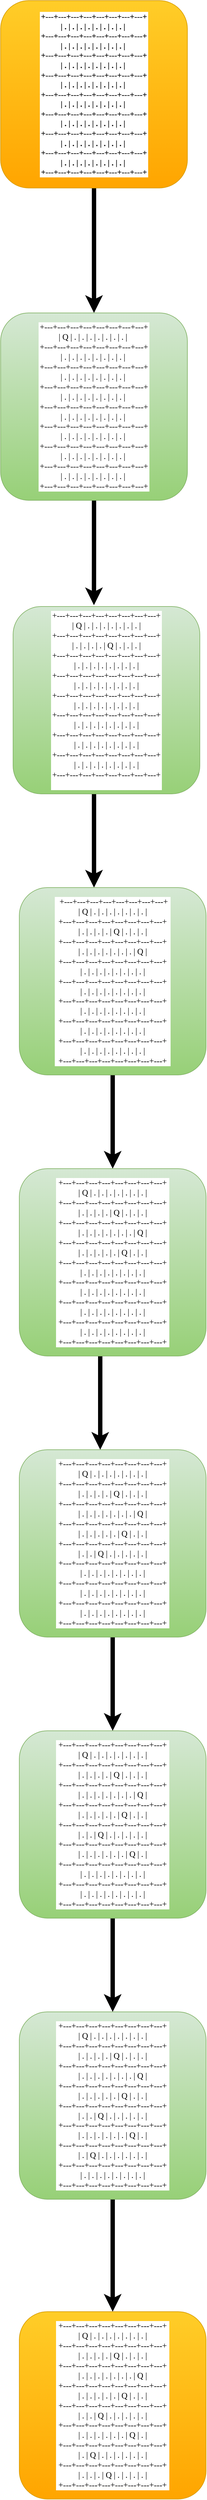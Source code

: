 <mxfile version="24.1.0" type="device">
  <diagram name="Page-1" id="lQq1lRdGTu987LEh8UeJ">
    <mxGraphModel dx="4320" dy="2580" grid="1" gridSize="10" guides="1" tooltips="1" connect="1" arrows="1" fold="1" page="1" pageScale="1" pageWidth="850" pageHeight="1100" math="0" shadow="0">
      <root>
        <mxCell id="0" />
        <mxCell id="1" parent="0" />
        <mxCell id="4W7v8GwF1WLgpCRjOkIm-2" style="edgeStyle=orthogonalEdgeStyle;rounded=0;orthogonalLoop=1;jettySize=auto;html=1;entryX=0.5;entryY=0;entryDx=0;entryDy=0;strokeWidth=7;" edge="1" parent="1" source="v4ZDc3-o21Q33p204Lgi-1" target="v4ZDc3-o21Q33p204Lgi-5">
          <mxGeometry relative="1" as="geometry" />
        </mxCell>
        <mxCell id="v4ZDc3-o21Q33p204Lgi-1" value="&lt;div style=&quot;background-color: rgb(255, 255, 255); padding: 0px 2px; font-size: 13px;&quot;&gt;&lt;div style=&quot;font-family: Consolas; font-size: 13px; white-space: pre;&quot;&gt;&lt;p style=&quot;margin: 0px; font-size: 13px;&quot;&gt;+---+---+---+---+---+---+---+---+&lt;/p&gt;&lt;p style=&quot;margin: 0px; font-size: 13px;&quot;&gt;| . | . | . | . | . | . | . | . | &lt;/p&gt;&lt;p style=&quot;margin: 0px; font-size: 13px;&quot;&gt;+---+---+---+---+---+---+---+---+&lt;/p&gt;&lt;p style=&quot;margin: 0px; font-size: 13px;&quot;&gt;| . | . | . | . | . | . | . | . | &lt;/p&gt;&lt;p style=&quot;margin: 0px; font-size: 13px;&quot;&gt;+---+---+---+---+---+---+---+---+&lt;/p&gt;&lt;p style=&quot;margin: 0px; font-size: 13px;&quot;&gt;| . | . | . | . | . | . | . | . | &lt;/p&gt;&lt;p style=&quot;margin: 0px; font-size: 13px;&quot;&gt;+---+---+---+---+---+---+---+---+&lt;/p&gt;&lt;p style=&quot;margin: 0px; font-size: 13px;&quot;&gt;| . | . | . | . | . | . | . | . | &lt;/p&gt;&lt;p style=&quot;margin: 0px; font-size: 13px;&quot;&gt;+---+---+---+---+---+---+---+---+&lt;/p&gt;&lt;p style=&quot;margin: 0px; font-size: 13px;&quot;&gt;| . | . | . | . | . | . | . | . | &lt;/p&gt;&lt;p style=&quot;margin: 0px; font-size: 13px;&quot;&gt;+---+---+---+---+---+---+---+---+&lt;/p&gt;&lt;p style=&quot;margin: 0px; font-size: 13px;&quot;&gt;| . | . | . | . | . | . | . | . | &lt;/p&gt;&lt;p style=&quot;margin: 0px; font-size: 13px;&quot;&gt;+---+---+---+---+---+---+---+---+&lt;/p&gt;&lt;p style=&quot;margin: 0px; font-size: 13px;&quot;&gt;| . | . | . | . | . | . | . | . | &lt;/p&gt;&lt;p style=&quot;margin: 0px; font-size: 13px;&quot;&gt;+---+---+---+---+---+---+---+---+&lt;/p&gt;&lt;p style=&quot;margin: 0px; font-size: 13px;&quot;&gt;| . | . | . | . | . | . | . | . | &lt;/p&gt;&lt;p style=&quot;margin: 0px; font-size: 13px;&quot;&gt;+---+---+---+---+---+---+---+---+&lt;/p&gt;&lt;/div&gt;&lt;/div&gt;" style="rounded=1;whiteSpace=wrap;html=1;fillColor=#ffcd28;strokeColor=#d79b00;fontStyle=1;align=center;fontSize=13;verticalAlign=middle;gradientColor=#ffa500;" parent="1" vertex="1">
          <mxGeometry x="330" y="260" width="300" height="300" as="geometry" />
        </mxCell>
        <mxCell id="4W7v8GwF1WLgpCRjOkIm-3" style="edgeStyle=orthogonalEdgeStyle;rounded=0;orthogonalLoop=1;jettySize=auto;html=1;entryX=0.433;entryY=-0.007;entryDx=0;entryDy=0;strokeColor=default;strokeWidth=7;align=center;verticalAlign=middle;fontFamily=Helvetica;fontSize=11;fontColor=default;labelBackgroundColor=default;endArrow=classic;entryPerimeter=0;" edge="1" parent="1" source="v4ZDc3-o21Q33p204Lgi-5" target="v4ZDc3-o21Q33p204Lgi-22">
          <mxGeometry relative="1" as="geometry">
            <Array as="points" />
          </mxGeometry>
        </mxCell>
        <mxCell id="v4ZDc3-o21Q33p204Lgi-5" value="&lt;div style=&quot;background-color:#ffffff;padding:0px 2px 0px 2px;&quot;&gt;&lt;div style=&quot;font-family: Consolas; font-size: 10pt; white-space: pre;&quot;&gt;&lt;p style=&quot;margin:0;&quot;&gt;+---+---+---+---+---+---+---+---+&lt;/p&gt;&lt;p style=&quot;margin:0;&quot;&gt;| Q | . | . | . | . | . | . | . | &lt;/p&gt;&lt;p style=&quot;margin:0;&quot;&gt;+---+---+---+---+---+---+---+---+&lt;/p&gt;&lt;p style=&quot;margin:0;&quot;&gt;| . | . | . | . | . | . | . | . | &lt;/p&gt;&lt;p style=&quot;margin:0;&quot;&gt;+---+---+---+---+---+---+---+---+&lt;/p&gt;&lt;p style=&quot;margin:0;&quot;&gt;| . | . | . | . | . | . | . | . | &lt;/p&gt;&lt;p style=&quot;margin:0;&quot;&gt;+---+---+---+---+---+---+---+---+&lt;/p&gt;&lt;p style=&quot;margin:0;&quot;&gt;| . | . | . | . | . | . | . | . | &lt;/p&gt;&lt;p style=&quot;margin:0;&quot;&gt;+---+---+---+---+---+---+---+---+&lt;/p&gt;&lt;p style=&quot;margin:0;&quot;&gt;| . | . | . | . | . | . | . | . | &lt;/p&gt;&lt;p style=&quot;margin:0;&quot;&gt;+---+---+---+---+---+---+---+---+&lt;/p&gt;&lt;p style=&quot;margin:0;&quot;&gt;| . | . | . | . | . | . | . | . | &lt;/p&gt;&lt;p style=&quot;margin:0;&quot;&gt;+---+---+---+---+---+---+---+---+&lt;/p&gt;&lt;p style=&quot;margin:0;&quot;&gt;| . | . | . | . | . | . | . | . | &lt;/p&gt;&lt;p style=&quot;margin:0;&quot;&gt;+---+---+---+---+---+---+---+---+&lt;/p&gt;&lt;p style=&quot;margin:0;&quot;&gt;| . | . | . | . | . | . | . | . | &lt;/p&gt;&lt;p style=&quot;margin:0;&quot;&gt;+---+---+---+---+---+---+---+---+&lt;/p&gt;&lt;/div&gt;&lt;/div&gt;" style="rounded=1;whiteSpace=wrap;html=1;fillColor=#d5e8d4;strokeColor=#82b366;gradientColor=#97d077;" parent="1" vertex="1">
          <mxGeometry x="330" y="760" width="300" height="300" as="geometry" />
        </mxCell>
        <mxCell id="4W7v8GwF1WLgpCRjOkIm-4" style="edgeStyle=orthogonalEdgeStyle;rounded=0;orthogonalLoop=1;jettySize=auto;html=1;strokeColor=default;strokeWidth=7;align=center;verticalAlign=middle;fontFamily=Helvetica;fontSize=11;fontColor=default;labelBackgroundColor=default;endArrow=classic;" edge="1" parent="1" source="v4ZDc3-o21Q33p204Lgi-22" target="v4ZDc3-o21Q33p204Lgi-35">
          <mxGeometry relative="1" as="geometry">
            <Array as="points">
              <mxPoint x="480" y="1630" />
              <mxPoint x="480" y="1630" />
            </Array>
          </mxGeometry>
        </mxCell>
        <mxCell id="v4ZDc3-o21Q33p204Lgi-22" value="&lt;div style=&quot;background-color:#ffffff;padding:0px 2px 0px 2px;&quot;&gt;&lt;div style=&quot;&quot;&gt;&lt;p style=&quot;margin: 0px;&quot;&gt;&lt;font face=&quot;Consolas&quot;&gt;&lt;span style=&quot;font-size: 13.333px; white-space: pre;&quot;&gt;+---+---+---+---+---+---+---+---+&lt;br/&gt;| Q | . | . | . | . | . | . | . |&lt;br/&gt;+---+---+---+---+---+---+---+---+&lt;br/&gt;| . | . | . | . | Q | . | . | . |&lt;br/&gt;+---+---+---+---+---+---+---+---+&lt;br/&gt;| . | . | . | . | . | . | . | . |&lt;br/&gt;+---+---+---+---+---+---+---+---+&lt;br/&gt;| . | . | . | . | . | . | . | . |&lt;br/&gt;+---+---+---+---+---+---+---+---+&lt;br/&gt;| . | . | . | . | . | . | . | . |&lt;br/&gt;+---+---+---+---+---+---+---+---+&lt;br/&gt;| . | . | . | . | . | . | . | . |&lt;br/&gt;+---+---+---+---+---+---+---+---+&lt;br/&gt;| . | . | . | . | . | . | . | . |&lt;br/&gt;+---+---+---+---+---+---+---+---+&lt;br/&gt;| . | . | . | . | . | . | . | . |&lt;br/&gt;+---+---+---+---+---+---+---+---+&lt;br/&gt;&lt;/span&gt;&lt;/font&gt;&lt;/p&gt;&lt;div style=&quot;font-family: Consolas; font-size: 10pt; white-space: pre;&quot;&gt;&lt;br&gt;&lt;/div&gt;&lt;/div&gt;&lt;/div&gt;" style="rounded=1;whiteSpace=wrap;html=1;fillColor=#d5e8d4;strokeColor=#82b366;gradientColor=#97d077;" parent="1" vertex="1">
          <mxGeometry x="350" y="1230" width="300" height="300" as="geometry" />
        </mxCell>
        <mxCell id="4W7v8GwF1WLgpCRjOkIm-5" style="edgeStyle=orthogonalEdgeStyle;rounded=0;orthogonalLoop=1;jettySize=auto;html=1;strokeColor=default;strokeWidth=7;align=center;verticalAlign=middle;fontFamily=Helvetica;fontSize=11;fontColor=default;labelBackgroundColor=default;endArrow=classic;" edge="1" parent="1" source="v4ZDc3-o21Q33p204Lgi-35" target="v4ZDc3-o21Q33p204Lgi-76">
          <mxGeometry relative="1" as="geometry" />
        </mxCell>
        <mxCell id="v4ZDc3-o21Q33p204Lgi-35" value="&lt;div style=&quot;background-color:#ffffff;padding:0px 2px 0px 2px;&quot;&gt;&lt;div style=&quot;&quot;&gt;&lt;div style=&quot;padding: 0px 2px;&quot;&gt;&lt;div style=&quot;font-family: Consolas; font-size: 10pt; white-space: pre;&quot;&gt;&lt;p style=&quot;margin:0;&quot;&gt; +---+---+---+---+---+---+---+---+&lt;/p&gt;&lt;p style=&quot;margin:0;&quot;&gt;| Q | . | . | . | . | . | . | . |&lt;/p&gt;&lt;p style=&quot;margin:0;&quot;&gt;+---+---+---+---+---+---+---+---+&lt;/p&gt;&lt;p style=&quot;margin:0;&quot;&gt;| . | . | . | . | Q | . | . | . |&lt;/p&gt;&lt;p style=&quot;margin:0;&quot;&gt;+---+---+---+---+---+---+---+---+&lt;/p&gt;&lt;p style=&quot;margin:0;&quot;&gt;| . | . | . | . | . | . | . | Q |&lt;/p&gt;&lt;p style=&quot;margin:0;&quot;&gt;+---+---+---+---+---+---+---+---+&lt;/p&gt;&lt;p style=&quot;margin:0;&quot;&gt;| . | . | . | . | . | . | . | . |&lt;/p&gt;&lt;p style=&quot;margin:0;&quot;&gt;+---+---+---+---+---+---+---+---+&lt;/p&gt;&lt;p style=&quot;margin:0;&quot;&gt;| . | . | . | . | . | . | . | . |&lt;/p&gt;&lt;p style=&quot;margin:0;&quot;&gt;+---+---+---+---+---+---+---+---+&lt;/p&gt;&lt;p style=&quot;margin:0;&quot;&gt;| . | . | . | . | . | . | . | . |&lt;/p&gt;&lt;p style=&quot;margin:0;&quot;&gt;+---+---+---+---+---+---+---+---+&lt;/p&gt;&lt;p style=&quot;margin:0;&quot;&gt;| . | . | . | . | . | . | . | . |&lt;/p&gt;&lt;p style=&quot;margin:0;&quot;&gt;+---+---+---+---+---+---+---+---+&lt;/p&gt;&lt;p style=&quot;margin:0;&quot;&gt;| . | . | . | . | . | . | . | . |&lt;/p&gt;&lt;p style=&quot;margin:0;&quot;&gt;+---+---+---+---+---+---+---+---+&lt;/p&gt;&lt;/div&gt;&lt;/div&gt;&lt;/div&gt;&lt;/div&gt;" style="rounded=1;whiteSpace=wrap;html=1;fillColor=#d5e8d4;strokeColor=#82b366;gradientColor=#97d077;" parent="1" vertex="1">
          <mxGeometry x="360" y="1680" width="300" height="300" as="geometry" />
        </mxCell>
        <mxCell id="4W7v8GwF1WLgpCRjOkIm-8" style="edgeStyle=orthogonalEdgeStyle;rounded=0;orthogonalLoop=1;jettySize=auto;html=1;entryX=0.5;entryY=0;entryDx=0;entryDy=0;strokeColor=default;strokeWidth=7;align=center;verticalAlign=middle;fontFamily=Helvetica;fontSize=11;fontColor=default;labelBackgroundColor=default;endArrow=classic;" edge="1" parent="1" source="v4ZDc3-o21Q33p204Lgi-74" target="v4ZDc3-o21Q33p204Lgi-79">
          <mxGeometry relative="1" as="geometry" />
        </mxCell>
        <mxCell id="v4ZDc3-o21Q33p204Lgi-74" value="&lt;div style=&quot;background-color:#ffffff;padding:0px 2px 0px 2px;&quot;&gt;&lt;div style=&quot;&quot;&gt;&lt;div style=&quot;padding: 0px 2px;&quot;&gt;&lt;div style=&quot;font-family: Consolas; font-size: 10pt; white-space: pre;&quot;&gt;&lt;p style=&quot;margin:0;&quot;&gt;+---+---+---+---+---+---+---+---+&lt;/p&gt;&lt;p style=&quot;margin:0;&quot;&gt;| Q | . | . | . | . | . | . | . |&lt;/p&gt;&lt;p style=&quot;margin:0;&quot;&gt;+---+---+---+---+---+---+---+---+&lt;/p&gt;&lt;p style=&quot;margin:0;&quot;&gt;| . | . | . | . | Q | . | . | . |&lt;/p&gt;&lt;p style=&quot;margin:0;&quot;&gt;+---+---+---+---+---+---+---+---+&lt;/p&gt;&lt;p style=&quot;margin:0;&quot;&gt;| . | . | . | . | . | . | . | Q |&lt;/p&gt;&lt;p style=&quot;margin:0;&quot;&gt;+---+---+---+---+---+---+---+---+&lt;/p&gt;&lt;p style=&quot;margin:0;&quot;&gt;| . | . | . | . | . | Q | . | . |&lt;/p&gt;&lt;p style=&quot;margin:0;&quot;&gt;+---+---+---+---+---+---+---+---+&lt;/p&gt;&lt;p style=&quot;margin:0;&quot;&gt;| . | . | Q | . | . | . | . | . |&lt;/p&gt;&lt;p style=&quot;margin:0;&quot;&gt;+---+---+---+---+---+---+---+---+&lt;/p&gt;&lt;p style=&quot;margin:0;&quot;&gt;| . | . | . | . | . | . | Q | . |&lt;/p&gt;&lt;p style=&quot;margin:0;&quot;&gt;+---+---+---+---+---+---+---+---+&lt;/p&gt;&lt;p style=&quot;margin:0;&quot;&gt;| . | . | . | . | . | . | . | . |&lt;/p&gt;&lt;p style=&quot;margin:0;&quot;&gt;+---+---+---+---+---+---+---+---+&lt;/p&gt;&lt;p style=&quot;margin:0;&quot;&gt;| . | . | . | . | . | . | . | . |&lt;/p&gt;&lt;p style=&quot;margin:0;&quot;&gt;+---+---+---+---+---+---+---+---+&lt;/p&gt;&lt;/div&gt;&lt;/div&gt;&lt;/div&gt;&lt;/div&gt;" style="rounded=1;whiteSpace=wrap;html=1;fillColor=#d5e8d4;strokeColor=#82b366;gradientColor=#97d077;" parent="1" vertex="1">
          <mxGeometry x="360" y="3030" width="300" height="300" as="geometry" />
        </mxCell>
        <mxCell id="4W7v8GwF1WLgpCRjOkIm-7" style="edgeStyle=orthogonalEdgeStyle;rounded=0;orthogonalLoop=1;jettySize=auto;html=1;entryX=0.5;entryY=0;entryDx=0;entryDy=0;strokeColor=default;strokeWidth=7;align=center;verticalAlign=middle;fontFamily=Helvetica;fontSize=11;fontColor=default;labelBackgroundColor=default;endArrow=classic;" edge="1" parent="1" source="v4ZDc3-o21Q33p204Lgi-75" target="v4ZDc3-o21Q33p204Lgi-74">
          <mxGeometry relative="1" as="geometry" />
        </mxCell>
        <mxCell id="v4ZDc3-o21Q33p204Lgi-75" value="&lt;div style=&quot;background-color:#ffffff;padding:0px 2px 0px 2px;&quot;&gt;&lt;div style=&quot;&quot;&gt;&lt;div style=&quot;padding: 0px 2px;&quot;&gt;&lt;div style=&quot;font-family: Consolas; font-size: 10pt; white-space: pre;&quot;&gt;&lt;p style=&quot;margin:0;&quot;&gt;+---+---+---+---+---+---+---+---+&lt;/p&gt;&lt;p style=&quot;margin:0;&quot;&gt;| Q | . | . | . | . | . | . | . |&lt;/p&gt;&lt;p style=&quot;margin:0;&quot;&gt;+---+---+---+---+---+---+---+---+&lt;/p&gt;&lt;p style=&quot;margin:0;&quot;&gt;| . | . | . | . | Q | . | . | . |&lt;/p&gt;&lt;p style=&quot;margin:0;&quot;&gt;+---+---+---+---+---+---+---+---+&lt;/p&gt;&lt;p style=&quot;margin:0;&quot;&gt;| . | . | . | . | . | . | . | Q |&lt;/p&gt;&lt;p style=&quot;margin:0;&quot;&gt;+---+---+---+---+---+---+---+---+&lt;/p&gt;&lt;p style=&quot;margin:0;&quot;&gt;| . | . | . | . | . | Q | . | . |&lt;/p&gt;&lt;p style=&quot;margin:0;&quot;&gt;+---+---+---+---+---+---+---+---+&lt;/p&gt;&lt;p style=&quot;margin:0;&quot;&gt;| . | . | Q | . | . | . | . | . |&lt;/p&gt;&lt;p style=&quot;margin:0;&quot;&gt;+---+---+---+---+---+---+---+---+&lt;/p&gt;&lt;p style=&quot;margin:0;&quot;&gt;| . | . | . | . | . | . | . | . |&lt;/p&gt;&lt;p style=&quot;margin:0;&quot;&gt;+---+---+---+---+---+---+---+---+&lt;/p&gt;&lt;p style=&quot;margin:0;&quot;&gt;| . | . | . | . | . | . | . | . |&lt;/p&gt;&lt;p style=&quot;margin:0;&quot;&gt;+---+---+---+---+---+---+---+---+&lt;/p&gt;&lt;p style=&quot;margin:0;&quot;&gt;| . | . | . | . | . | . | . | . |&lt;/p&gt;&lt;p style=&quot;margin:0;&quot;&gt;+---+---+---+---+---+---+---+---+&lt;/p&gt;&lt;/div&gt;&lt;/div&gt;&lt;/div&gt;&lt;/div&gt;" style="rounded=1;whiteSpace=wrap;html=1;fillColor=#d5e8d4;strokeColor=#82b366;gradientColor=#97d077;" parent="1" vertex="1">
          <mxGeometry x="360" y="2580" width="300" height="300" as="geometry" />
        </mxCell>
        <mxCell id="4W7v8GwF1WLgpCRjOkIm-6" style="edgeStyle=orthogonalEdgeStyle;rounded=0;orthogonalLoop=1;jettySize=auto;html=1;strokeColor=default;strokeWidth=7;align=center;verticalAlign=middle;fontFamily=Helvetica;fontSize=11;fontColor=default;labelBackgroundColor=default;endArrow=classic;" edge="1" parent="1" source="v4ZDc3-o21Q33p204Lgi-76" target="v4ZDc3-o21Q33p204Lgi-75">
          <mxGeometry relative="1" as="geometry">
            <Array as="points">
              <mxPoint x="490" y="2540" />
              <mxPoint x="490" y="2540" />
            </Array>
          </mxGeometry>
        </mxCell>
        <mxCell id="v4ZDc3-o21Q33p204Lgi-76" value="&lt;div style=&quot;background-color:#ffffff;padding:0px 2px 0px 2px;&quot;&gt;&lt;div style=&quot;&quot;&gt;&lt;div style=&quot;padding: 0px 2px;&quot;&gt;&lt;div style=&quot;font-family: Consolas; font-size: 10pt; white-space: pre;&quot;&gt;&lt;p style=&quot;margin:0;&quot;&gt;+---+---+---+---+---+---+---+---+&lt;/p&gt;&lt;p style=&quot;margin:0;&quot;&gt;| Q | . | . | . | . | . | . | . |&lt;/p&gt;&lt;p style=&quot;margin:0;&quot;&gt;+---+---+---+---+---+---+---+---+&lt;/p&gt;&lt;p style=&quot;margin:0;&quot;&gt;| . | . | . | . | Q | . | . | . |&lt;/p&gt;&lt;p style=&quot;margin:0;&quot;&gt;+---+---+---+---+---+---+---+---+&lt;/p&gt;&lt;p style=&quot;margin:0;&quot;&gt;| . | . | . | . | . | . | . | Q |&lt;/p&gt;&lt;p style=&quot;margin:0;&quot;&gt;+---+---+---+---+---+---+---+---+&lt;/p&gt;&lt;p style=&quot;margin:0;&quot;&gt;| . | . | . | . | . | Q | . | . |&lt;/p&gt;&lt;p style=&quot;margin:0;&quot;&gt;+---+---+---+---+---+---+---+---+&lt;/p&gt;&lt;p style=&quot;margin:0;&quot;&gt;| . | . | . | . | . | . | . | . |&lt;/p&gt;&lt;p style=&quot;margin:0;&quot;&gt;+---+---+---+---+---+---+---+---+&lt;/p&gt;&lt;p style=&quot;margin:0;&quot;&gt;| . | . | . | . | . | . | . | . |&lt;/p&gt;&lt;p style=&quot;margin:0;&quot;&gt;+---+---+---+---+---+---+---+---+&lt;/p&gt;&lt;p style=&quot;margin:0;&quot;&gt;| . | . | . | . | . | . | . | . |&lt;/p&gt;&lt;p style=&quot;margin:0;&quot;&gt;+---+---+---+---+---+---+---+---+&lt;/p&gt;&lt;p style=&quot;margin:0;&quot;&gt;| . | . | . | . | . | . | . | . |&lt;/p&gt;&lt;p style=&quot;margin:0;&quot;&gt;+---+---+---+---+---+---+---+---+&lt;/p&gt;&lt;/div&gt;&lt;/div&gt;&lt;/div&gt;&lt;/div&gt;" style="rounded=1;whiteSpace=wrap;html=1;fillColor=#d5e8d4;strokeColor=#82b366;gradientColor=#97d077;" parent="1" vertex="1">
          <mxGeometry x="360" y="2130" width="300" height="300" as="geometry" />
        </mxCell>
        <mxCell id="4W7v8GwF1WLgpCRjOkIm-9" style="edgeStyle=orthogonalEdgeStyle;rounded=0;orthogonalLoop=1;jettySize=auto;html=1;entryX=0.5;entryY=0;entryDx=0;entryDy=0;strokeColor=default;strokeWidth=7;align=center;verticalAlign=middle;fontFamily=Helvetica;fontSize=11;fontColor=default;labelBackgroundColor=default;endArrow=classic;" edge="1" parent="1" source="v4ZDc3-o21Q33p204Lgi-79" target="v4ZDc3-o21Q33p204Lgi-80">
          <mxGeometry relative="1" as="geometry" />
        </mxCell>
        <mxCell id="v4ZDc3-o21Q33p204Lgi-79" value="&lt;div style=&quot;background-color:#ffffff;padding:0px 2px 0px 2px;&quot;&gt;&lt;div style=&quot;&quot;&gt;&lt;div style=&quot;padding: 0px 2px;&quot;&gt;&lt;div style=&quot;font-family: Consolas; font-size: 10pt; white-space: pre;&quot;&gt;&lt;p style=&quot;margin:0;&quot;&gt;+---+---+---+---+---+---+---+---+&lt;/p&gt;&lt;p style=&quot;margin:0;&quot;&gt;| Q | . | . | . | . | . | . | . |&lt;/p&gt;&lt;p style=&quot;margin:0;&quot;&gt;+---+---+---+---+---+---+---+---+&lt;/p&gt;&lt;p style=&quot;margin:0;&quot;&gt;| . | . | . | . | Q | . | . | . |&lt;/p&gt;&lt;p style=&quot;margin:0;&quot;&gt;+---+---+---+---+---+---+---+---+&lt;/p&gt;&lt;p style=&quot;margin:0;&quot;&gt;| . | . | . | . | . | . | . | Q |&lt;/p&gt;&lt;p style=&quot;margin:0;&quot;&gt;+---+---+---+---+---+---+---+---+&lt;/p&gt;&lt;p style=&quot;margin:0;&quot;&gt;| . | . | . | . | . | Q | . | . |&lt;/p&gt;&lt;p style=&quot;margin:0;&quot;&gt;+---+---+---+---+---+---+---+---+&lt;/p&gt;&lt;p style=&quot;margin:0;&quot;&gt;| . | . | Q | . | . | . | . | . |&lt;/p&gt;&lt;p style=&quot;margin:0;&quot;&gt;+---+---+---+---+---+---+---+---+&lt;/p&gt;&lt;p style=&quot;margin:0;&quot;&gt;| . | . | . | . | . | . | Q | . |&lt;/p&gt;&lt;p style=&quot;margin:0;&quot;&gt;+---+---+---+---+---+---+---+---+&lt;/p&gt;&lt;p style=&quot;margin:0;&quot;&gt;| . | Q | . | . | . | . | . | . |&lt;/p&gt;&lt;p style=&quot;margin:0;&quot;&gt;+---+---+---+---+---+---+---+---+&lt;/p&gt;&lt;p style=&quot;margin:0;&quot;&gt;| . | . | . | . | . | . | . | . |&lt;/p&gt;&lt;p style=&quot;margin:0;&quot;&gt;+---+---+---+---+---+---+---+---+&lt;/p&gt;&lt;/div&gt;&lt;/div&gt;&lt;/div&gt;&lt;/div&gt;" style="rounded=1;whiteSpace=wrap;html=1;fillColor=#d5e8d4;strokeColor=#82b366;gradientColor=#97d077;" parent="1" vertex="1">
          <mxGeometry x="360" y="3480" width="300" height="300" as="geometry" />
        </mxCell>
        <mxCell id="v4ZDc3-o21Q33p204Lgi-80" value="&lt;div style=&quot;background-color:#ffffff;padding:0px 2px 0px 2px;&quot;&gt;&lt;div style=&quot;&quot;&gt;&lt;div style=&quot;padding: 0px 2px;&quot;&gt;&lt;div style=&quot;font-family: Consolas; font-size: 10pt; white-space: pre;&quot;&gt;&lt;p style=&quot;margin:0;&quot;&gt;+---+---+---+---+---+---+---+---+&lt;/p&gt;&lt;p style=&quot;margin:0;&quot;&gt;| Q | . | . | . | . | . | . | . |&lt;/p&gt;&lt;p style=&quot;margin:0;&quot;&gt;+---+---+---+---+---+---+---+---+&lt;/p&gt;&lt;p style=&quot;margin:0;&quot;&gt;| . | . | . | . | Q | . | . | . |&lt;/p&gt;&lt;p style=&quot;margin:0;&quot;&gt;+---+---+---+---+---+---+---+---+&lt;/p&gt;&lt;p style=&quot;margin:0;&quot;&gt;| . | . | . | . | . | . | . | Q |&lt;/p&gt;&lt;p style=&quot;margin:0;&quot;&gt;+---+---+---+---+---+---+---+---+&lt;/p&gt;&lt;p style=&quot;margin:0;&quot;&gt;| . | . | . | . | . | Q | . | . |&lt;/p&gt;&lt;p style=&quot;margin:0;&quot;&gt;+---+---+---+---+---+---+---+---+&lt;/p&gt;&lt;p style=&quot;margin:0;&quot;&gt;| . | . | Q | . | . | . | . | . |&lt;/p&gt;&lt;p style=&quot;margin:0;&quot;&gt;+---+---+---+---+---+---+---+---+&lt;/p&gt;&lt;p style=&quot;margin:0;&quot;&gt;| . | . | . | . | . | . | Q | . |&lt;/p&gt;&lt;p style=&quot;margin:0;&quot;&gt;+---+---+---+---+---+---+---+---+&lt;/p&gt;&lt;p style=&quot;margin:0;&quot;&gt;| . | Q | . | . | . | . | . | . |&lt;/p&gt;&lt;p style=&quot;margin:0;&quot;&gt;+---+---+---+---+---+---+---+---+&lt;/p&gt;&lt;p style=&quot;margin:0;&quot;&gt;| . | . | . | Q | . | . | . | . |&lt;/p&gt;&lt;p style=&quot;margin:0;&quot;&gt;+---+---+---+---+---+---+---+---+&lt;/p&gt;&lt;/div&gt;&lt;/div&gt;&lt;/div&gt;&lt;/div&gt;" style="rounded=1;whiteSpace=wrap;html=1;fillColor=#ffcd28;strokeColor=#d79b00;gradientColor=#ffa500;" parent="1" vertex="1">
          <mxGeometry x="360" y="3960" width="300" height="300" as="geometry" />
        </mxCell>
      </root>
    </mxGraphModel>
  </diagram>
</mxfile>

